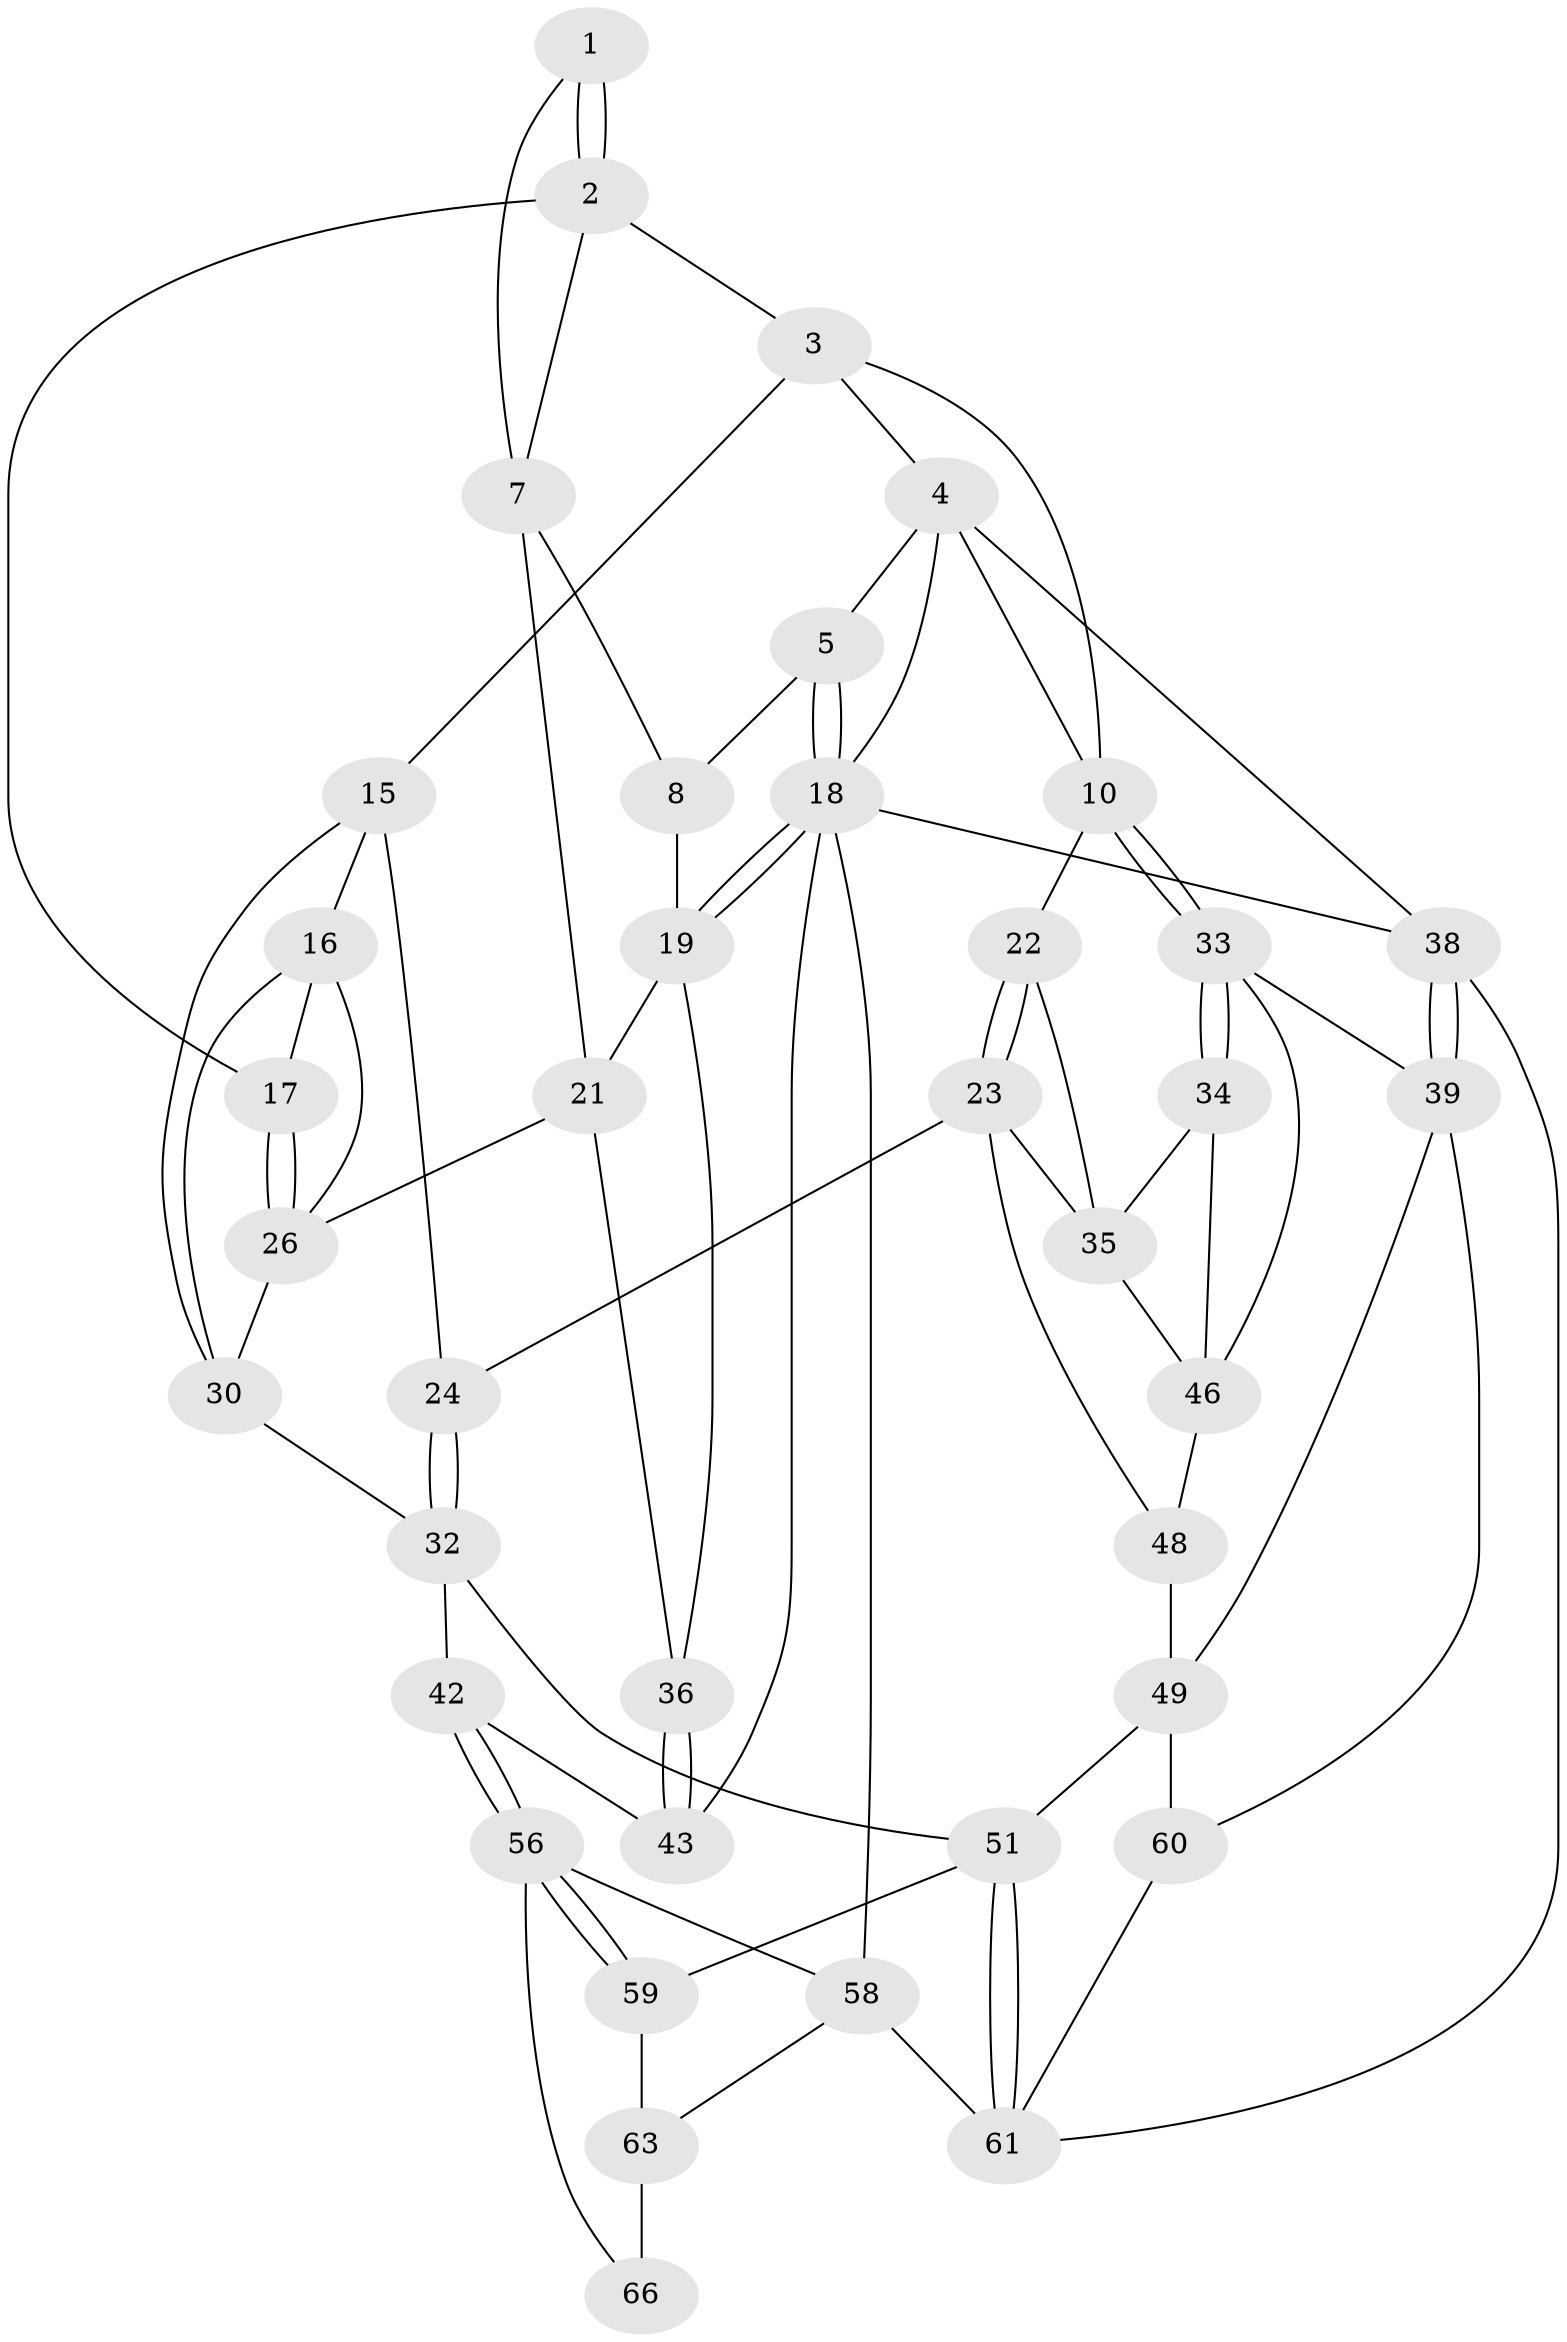 // original degree distribution, {3: 0.030303030303030304, 5: 0.42424242424242425, 4: 0.2878787878787879, 6: 0.25757575757575757}
// Generated by graph-tools (version 1.1) at 2025/11/02/27/25 16:11:59]
// undirected, 39 vertices, 84 edges
graph export_dot {
graph [start="1"]
  node [color=gray90,style=filled];
  1 [pos="+0.2787067372270119+0.06597950704344913"];
  2 [pos="+0.3717197815531175+0.04295825810958281",super="+13"];
  3 [pos="+0.4563134576479391+0",super="+12"];
  4 [pos="+0.4617069154806211+0",super="+9"];
  5 [pos="+0+0",super="+6"];
  7 [pos="+0.16186989950452743+0.17924485427574774",super="+14"];
  8 [pos="+0.08420144599182303+0.17091334511489703"];
  10 [pos="+1+0",super="+11"];
  15 [pos="+0.5809364795231049+0.24071077367184113",super="+25"];
  16 [pos="+0.4233158075483695+0.26496145133767024",super="+29"];
  17 [pos="+0.35580809155789983+0.18274885394102378"];
  18 [pos="+0+0",super="+54"];
  19 [pos="+0+0.3468821025234059",super="+20"];
  21 [pos="+0.19282622310570144+0.34840471829192604",super="+28"];
  22 [pos="+0.8576756131868067+0.2736307008580346"];
  23 [pos="+0.6548892194652576+0.4766882777239161",super="+45"];
  24 [pos="+0.6437334203575465+0.47678890427087633"];
  26 [pos="+0.3374303666908115+0.38461902077437377",super="+27"];
  30 [pos="+0.4402623509796907+0.30348159593246926",super="+31"];
  32 [pos="+0.4765133716954845+0.5735774840947946",super="+41"];
  33 [pos="+1+0.5475468303152223",super="+40"];
  34 [pos="+0.9976548423654656+0.509269124974011"];
  35 [pos="+0.9376561284163667+0.4846076707743244",super="+44"];
  36 [pos="+0.1491714963496371+0.42191932335978927",super="+37"];
  38 [pos="+1+1"];
  39 [pos="+1+0.9990991939383619",super="+55"];
  42 [pos="+0.20802631603553684+0.6611235592444109"];
  43 [pos="+0.20025358555601577+0.6567721746567841",super="+53"];
  46 [pos="+0.9473245488124135+0.5927015992071623",super="+47"];
  48 [pos="+0.7954152877800302+0.6250995429669435"];
  49 [pos="+0.7904002489476097+0.660324361700555",super="+50"];
  51 [pos="+0.5660491598077474+0.7911058506395372",super="+52"];
  56 [pos="+0.22036784517184058+0.8720354029735116",super="+57"];
  58 [pos="+0+1",super="+62"];
  59 [pos="+0.4261021047678607+0.8343468774309387"];
  60 [pos="+0.7658914894442922+0.8422668717353007"];
  61 [pos="+0.5993694177058413+1",super="+65"];
  63 [pos="+0.45765669617961324+1",super="+64"];
  66 [pos="+0.3306237632610581+0.9478406790091719"];
  1 -- 2;
  1 -- 2;
  1 -- 7;
  2 -- 3;
  2 -- 17;
  2 -- 7;
  3 -- 4;
  3 -- 10;
  3 -- 15;
  4 -- 5;
  4 -- 10;
  4 -- 18;
  4 -- 38;
  5 -- 18;
  5 -- 18;
  5 -- 8;
  7 -- 8;
  7 -- 21;
  8 -- 19;
  10 -- 33;
  10 -- 33;
  10 -- 22;
  15 -- 16;
  15 -- 24;
  15 -- 30;
  16 -- 17;
  16 -- 26;
  16 -- 30;
  17 -- 26;
  17 -- 26;
  18 -- 19;
  18 -- 19;
  18 -- 43;
  18 -- 58;
  18 -- 38;
  19 -- 21;
  19 -- 36;
  21 -- 36;
  21 -- 26;
  22 -- 23;
  22 -- 23;
  22 -- 35;
  23 -- 24;
  23 -- 48;
  23 -- 35;
  24 -- 32;
  24 -- 32;
  26 -- 30;
  30 -- 32;
  32 -- 42;
  32 -- 51;
  33 -- 34;
  33 -- 34;
  33 -- 39;
  33 -- 46;
  34 -- 35;
  34 -- 46;
  35 -- 46;
  36 -- 43 [weight=2];
  36 -- 43;
  38 -- 39;
  38 -- 39;
  38 -- 61;
  39 -- 49;
  39 -- 60;
  42 -- 43;
  42 -- 56;
  42 -- 56;
  46 -- 48;
  48 -- 49;
  49 -- 51;
  49 -- 60;
  51 -- 61;
  51 -- 61;
  51 -- 59;
  56 -- 59;
  56 -- 59;
  56 -- 58;
  56 -- 66;
  58 -- 61;
  58 -- 63;
  59 -- 63;
  60 -- 61;
  63 -- 66 [weight=2];
}

